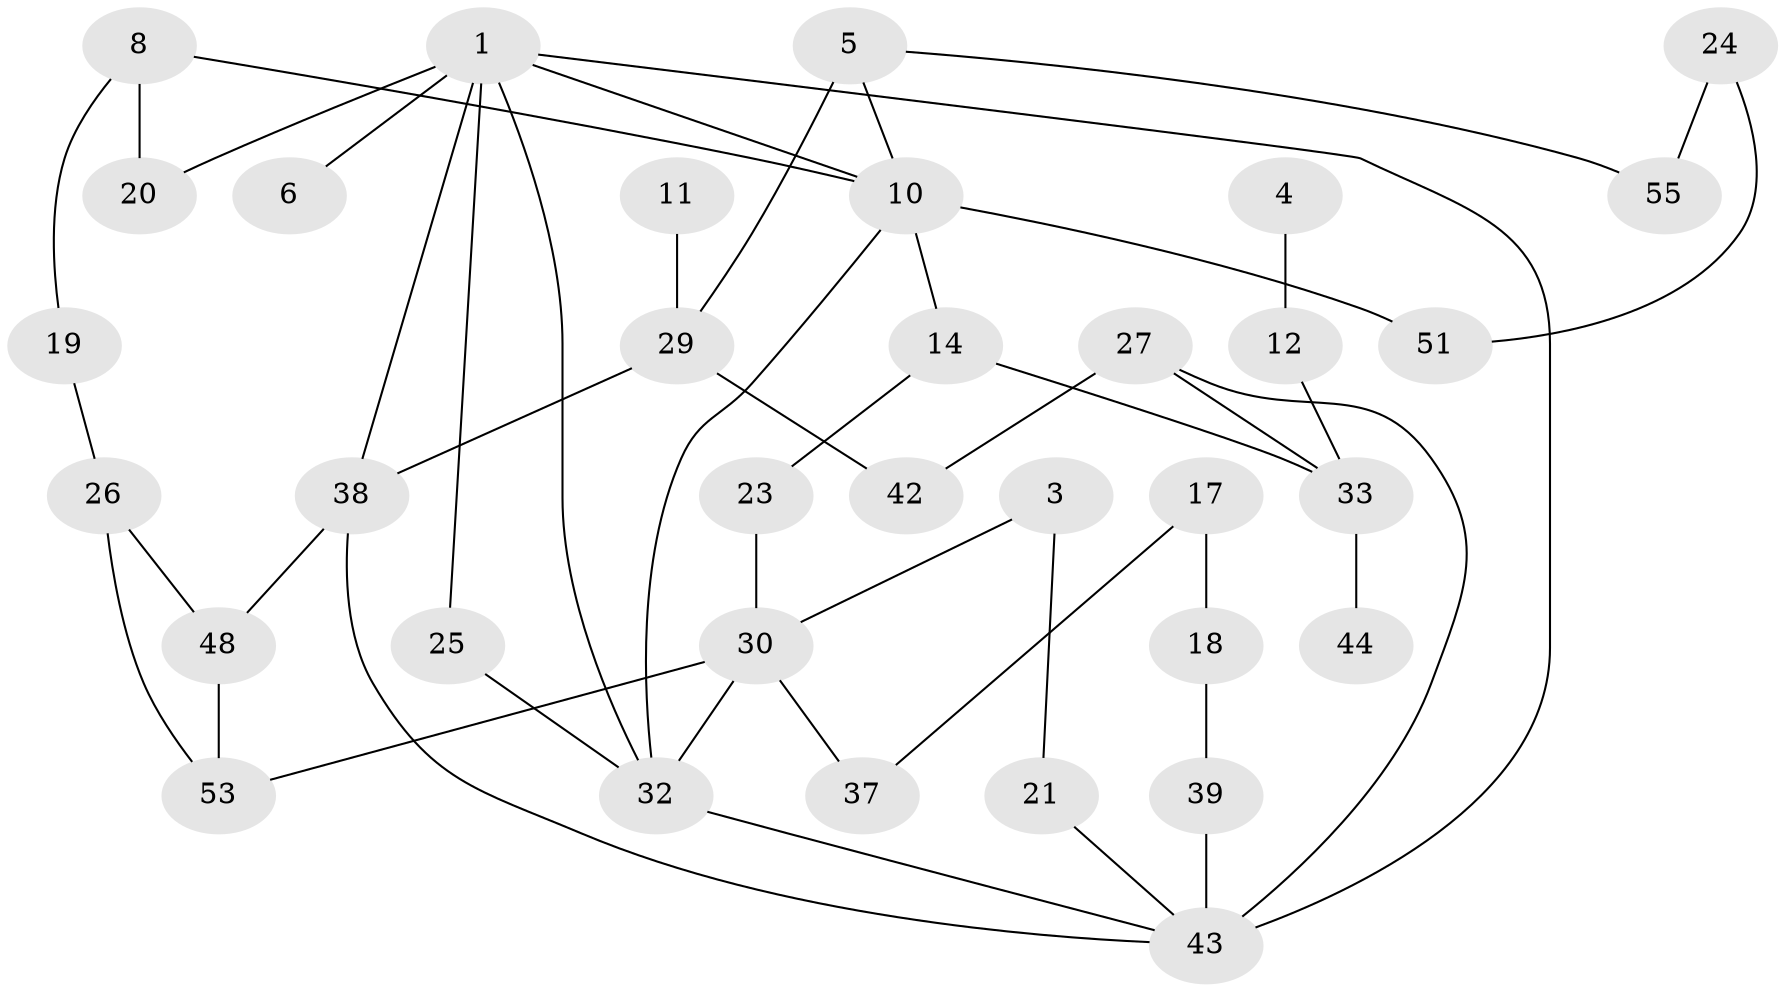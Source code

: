 // original degree distribution, {3: 0.1559633027522936, 2: 0.3394495412844037, 1: 0.2018348623853211, 0: 0.1743119266055046, 5: 0.027522935779816515, 4: 0.10091743119266056}
// Generated by graph-tools (version 1.1) at 2025/48/03/04/25 22:48:03]
// undirected, 34 vertices, 48 edges
graph export_dot {
  node [color=gray90,style=filled];
  1;
  3;
  4;
  5;
  6;
  8;
  10;
  11;
  12;
  14;
  17;
  18;
  19;
  20;
  21;
  23;
  24;
  25;
  26;
  27;
  29;
  30;
  32;
  33;
  37;
  38;
  39;
  42;
  43;
  44;
  48;
  51;
  53;
  55;
  1 -- 6 [weight=1.0];
  1 -- 10 [weight=1.0];
  1 -- 20 [weight=1.0];
  1 -- 25 [weight=1.0];
  1 -- 32 [weight=1.0];
  1 -- 38 [weight=1.0];
  1 -- 43 [weight=1.0];
  3 -- 21 [weight=1.0];
  3 -- 30 [weight=1.0];
  4 -- 12 [weight=1.0];
  5 -- 10 [weight=1.0];
  5 -- 29 [weight=2.0];
  5 -- 55 [weight=1.0];
  8 -- 10 [weight=1.0];
  8 -- 19 [weight=1.0];
  8 -- 20 [weight=1.0];
  10 -- 14 [weight=1.0];
  10 -- 32 [weight=1.0];
  10 -- 51 [weight=1.0];
  11 -- 29 [weight=1.0];
  12 -- 33 [weight=1.0];
  14 -- 23 [weight=1.0];
  14 -- 33 [weight=2.0];
  17 -- 18 [weight=2.0];
  17 -- 37 [weight=1.0];
  18 -- 39 [weight=1.0];
  19 -- 26 [weight=1.0];
  21 -- 43 [weight=1.0];
  23 -- 30 [weight=1.0];
  24 -- 51 [weight=1.0];
  24 -- 55 [weight=1.0];
  25 -- 32 [weight=1.0];
  26 -- 48 [weight=1.0];
  26 -- 53 [weight=1.0];
  27 -- 33 [weight=1.0];
  27 -- 42 [weight=1.0];
  27 -- 43 [weight=2.0];
  29 -- 38 [weight=1.0];
  29 -- 42 [weight=1.0];
  30 -- 32 [weight=2.0];
  30 -- 37 [weight=1.0];
  30 -- 53 [weight=1.0];
  32 -- 43 [weight=1.0];
  33 -- 44 [weight=1.0];
  38 -- 43 [weight=1.0];
  38 -- 48 [weight=1.0];
  39 -- 43 [weight=1.0];
  48 -- 53 [weight=1.0];
}
